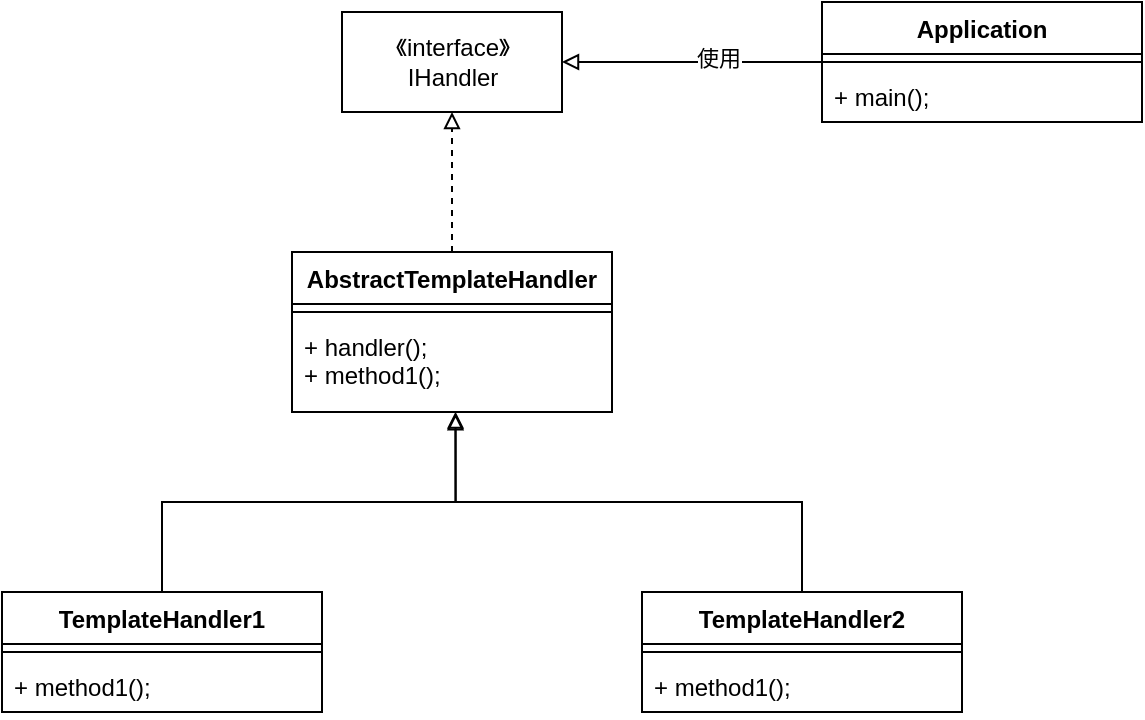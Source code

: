 <mxfile version="14.1.9" type="github">
  <diagram id="C5RBs43oDa-KdzZeNtuy" name="Page-1">
    <mxGraphModel dx="1038" dy="548" grid="1" gridSize="10" guides="1" tooltips="1" connect="1" arrows="1" fold="1" page="1" pageScale="1" pageWidth="827" pageHeight="1169" math="0" shadow="0">
      <root>
        <mxCell id="WIyWlLk6GJQsqaUBKTNV-0" />
        <mxCell id="WIyWlLk6GJQsqaUBKTNV-1" parent="WIyWlLk6GJQsqaUBKTNV-0" />
        <mxCell id="nYghBPfsznhAu8cUoh4F-0" value="《interface》&lt;br&gt;IHandler" style="html=1;" vertex="1" parent="WIyWlLk6GJQsqaUBKTNV-1">
          <mxGeometry x="310" y="180" width="110" height="50" as="geometry" />
        </mxCell>
        <mxCell id="nYghBPfsznhAu8cUoh4F-5" style="edgeStyle=orthogonalEdgeStyle;orthogonalLoop=1;jettySize=auto;html=1;entryX=0.5;entryY=1;entryDx=0;entryDy=0;rounded=0;dashed=1;endArrow=block;endFill=0;" edge="1" parent="WIyWlLk6GJQsqaUBKTNV-1" source="nYghBPfsznhAu8cUoh4F-1" target="nYghBPfsznhAu8cUoh4F-0">
          <mxGeometry relative="1" as="geometry" />
        </mxCell>
        <mxCell id="nYghBPfsznhAu8cUoh4F-1" value="AbstractTemplateHandler" style="swimlane;fontStyle=1;align=center;verticalAlign=top;childLayout=stackLayout;horizontal=1;startSize=26;horizontalStack=0;resizeParent=1;resizeParentMax=0;resizeLast=0;collapsible=1;marginBottom=0;" vertex="1" parent="WIyWlLk6GJQsqaUBKTNV-1">
          <mxGeometry x="285" y="300" width="160" height="80" as="geometry" />
        </mxCell>
        <mxCell id="nYghBPfsznhAu8cUoh4F-3" value="" style="line;strokeWidth=1;fillColor=none;align=left;verticalAlign=middle;spacingTop=-1;spacingLeft=3;spacingRight=3;rotatable=0;labelPosition=right;points=[];portConstraint=eastwest;" vertex="1" parent="nYghBPfsznhAu8cUoh4F-1">
          <mxGeometry y="26" width="160" height="8" as="geometry" />
        </mxCell>
        <mxCell id="nYghBPfsznhAu8cUoh4F-4" value="+ handler();&#xa;+ method1();" style="text;strokeColor=none;fillColor=none;align=left;verticalAlign=top;spacingLeft=4;spacingRight=4;overflow=hidden;rotatable=0;points=[[0,0.5],[1,0.5]];portConstraint=eastwest;" vertex="1" parent="nYghBPfsznhAu8cUoh4F-1">
          <mxGeometry y="34" width="160" height="46" as="geometry" />
        </mxCell>
        <mxCell id="nYghBPfsznhAu8cUoh4F-13" style="edgeStyle=orthogonalEdgeStyle;rounded=0;orthogonalLoop=1;jettySize=auto;html=1;entryX=0.511;entryY=0.996;entryDx=0;entryDy=0;entryPerimeter=0;endArrow=block;endFill=0;" edge="1" parent="WIyWlLk6GJQsqaUBKTNV-1" source="nYghBPfsznhAu8cUoh4F-6" target="nYghBPfsznhAu8cUoh4F-4">
          <mxGeometry relative="1" as="geometry" />
        </mxCell>
        <mxCell id="nYghBPfsznhAu8cUoh4F-6" value="TemplateHandler1" style="swimlane;fontStyle=1;align=center;verticalAlign=top;childLayout=stackLayout;horizontal=1;startSize=26;horizontalStack=0;resizeParent=1;resizeParentMax=0;resizeLast=0;collapsible=1;marginBottom=0;" vertex="1" parent="WIyWlLk6GJQsqaUBKTNV-1">
          <mxGeometry x="140" y="470" width="160" height="60" as="geometry" />
        </mxCell>
        <mxCell id="nYghBPfsznhAu8cUoh4F-8" value="" style="line;strokeWidth=1;fillColor=none;align=left;verticalAlign=middle;spacingTop=-1;spacingLeft=3;spacingRight=3;rotatable=0;labelPosition=right;points=[];portConstraint=eastwest;" vertex="1" parent="nYghBPfsznhAu8cUoh4F-6">
          <mxGeometry y="26" width="160" height="8" as="geometry" />
        </mxCell>
        <mxCell id="nYghBPfsznhAu8cUoh4F-9" value="+ method1();" style="text;strokeColor=none;fillColor=none;align=left;verticalAlign=top;spacingLeft=4;spacingRight=4;overflow=hidden;rotatable=0;points=[[0,0.5],[1,0.5]];portConstraint=eastwest;" vertex="1" parent="nYghBPfsznhAu8cUoh4F-6">
          <mxGeometry y="34" width="160" height="26" as="geometry" />
        </mxCell>
        <mxCell id="nYghBPfsznhAu8cUoh4F-15" style="edgeStyle=orthogonalEdgeStyle;rounded=0;orthogonalLoop=1;jettySize=auto;html=1;entryX=0.511;entryY=1.013;entryDx=0;entryDy=0;entryPerimeter=0;endArrow=block;endFill=0;" edge="1" parent="WIyWlLk6GJQsqaUBKTNV-1" source="nYghBPfsznhAu8cUoh4F-10" target="nYghBPfsznhAu8cUoh4F-4">
          <mxGeometry relative="1" as="geometry" />
        </mxCell>
        <mxCell id="nYghBPfsznhAu8cUoh4F-10" value="TemplateHandler2&#xa;" style="swimlane;fontStyle=1;align=center;verticalAlign=top;childLayout=stackLayout;horizontal=1;startSize=26;horizontalStack=0;resizeParent=1;resizeParentMax=0;resizeLast=0;collapsible=1;marginBottom=0;" vertex="1" parent="WIyWlLk6GJQsqaUBKTNV-1">
          <mxGeometry x="460" y="470" width="160" height="60" as="geometry" />
        </mxCell>
        <mxCell id="nYghBPfsznhAu8cUoh4F-11" value="" style="line;strokeWidth=1;fillColor=none;align=left;verticalAlign=middle;spacingTop=-1;spacingLeft=3;spacingRight=3;rotatable=0;labelPosition=right;points=[];portConstraint=eastwest;" vertex="1" parent="nYghBPfsznhAu8cUoh4F-10">
          <mxGeometry y="26" width="160" height="8" as="geometry" />
        </mxCell>
        <mxCell id="nYghBPfsznhAu8cUoh4F-12" value="+ method1();" style="text;strokeColor=none;fillColor=none;align=left;verticalAlign=top;spacingLeft=4;spacingRight=4;overflow=hidden;rotatable=0;points=[[0,0.5],[1,0.5]];portConstraint=eastwest;" vertex="1" parent="nYghBPfsznhAu8cUoh4F-10">
          <mxGeometry y="34" width="160" height="26" as="geometry" />
        </mxCell>
        <mxCell id="nYghBPfsznhAu8cUoh4F-22" style="edgeStyle=orthogonalEdgeStyle;rounded=0;orthogonalLoop=1;jettySize=auto;html=1;entryX=1;entryY=0.5;entryDx=0;entryDy=0;endArrow=block;endFill=0;" edge="1" parent="WIyWlLk6GJQsqaUBKTNV-1" source="nYghBPfsznhAu8cUoh4F-18" target="nYghBPfsznhAu8cUoh4F-0">
          <mxGeometry relative="1" as="geometry" />
        </mxCell>
        <mxCell id="nYghBPfsznhAu8cUoh4F-23" value="使用" style="edgeLabel;html=1;align=center;verticalAlign=middle;resizable=0;points=[];" vertex="1" connectable="0" parent="nYghBPfsznhAu8cUoh4F-22">
          <mxGeometry x="-0.197" y="-2" relative="1" as="geometry">
            <mxPoint as="offset" />
          </mxGeometry>
        </mxCell>
        <mxCell id="nYghBPfsznhAu8cUoh4F-18" value="Application" style="swimlane;fontStyle=1;align=center;verticalAlign=top;childLayout=stackLayout;horizontal=1;startSize=26;horizontalStack=0;resizeParent=1;resizeParentMax=0;resizeLast=0;collapsible=1;marginBottom=0;" vertex="1" parent="WIyWlLk6GJQsqaUBKTNV-1">
          <mxGeometry x="550" y="175" width="160" height="60" as="geometry" />
        </mxCell>
        <mxCell id="nYghBPfsznhAu8cUoh4F-20" value="" style="line;strokeWidth=1;fillColor=none;align=left;verticalAlign=middle;spacingTop=-1;spacingLeft=3;spacingRight=3;rotatable=0;labelPosition=right;points=[];portConstraint=eastwest;" vertex="1" parent="nYghBPfsznhAu8cUoh4F-18">
          <mxGeometry y="26" width="160" height="8" as="geometry" />
        </mxCell>
        <mxCell id="nYghBPfsznhAu8cUoh4F-21" value="+ main();" style="text;strokeColor=none;fillColor=none;align=left;verticalAlign=top;spacingLeft=4;spacingRight=4;overflow=hidden;rotatable=0;points=[[0,0.5],[1,0.5]];portConstraint=eastwest;" vertex="1" parent="nYghBPfsznhAu8cUoh4F-18">
          <mxGeometry y="34" width="160" height="26" as="geometry" />
        </mxCell>
      </root>
    </mxGraphModel>
  </diagram>
</mxfile>

